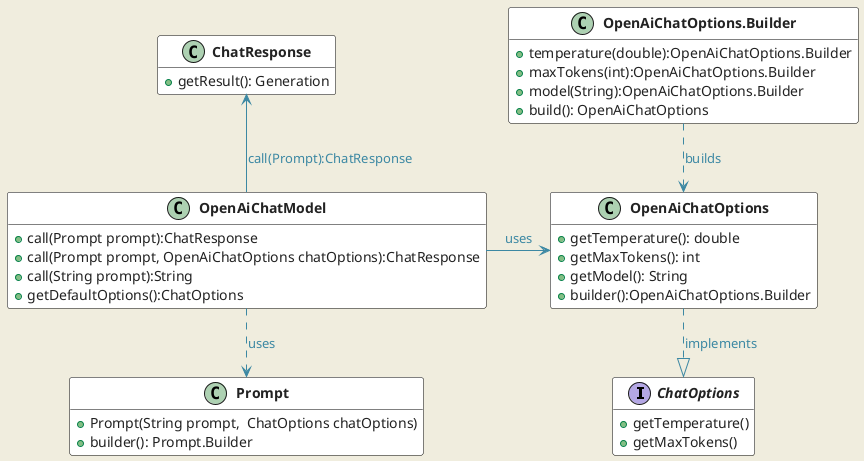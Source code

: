 @startuml
'https://plantuml.com/class-diagram
set namespaceSeparator none
scale 1
skinparam padding 0
skinparam ranksep 50
hide empty attributes
skinparam Handwritten false
skinparam ClassBorderColor black
skinparam BackgroundColor #F0EDDE
skinparam ClassAttributeFontColor #222222
skinparam ClassFontStyle bold

skinparam class {
  ArrowColor #3C88A3
  ArrowFontColor #3C88A3
  hide empty attributes
  skinparam Handwritten false
  skinparam ClassBorderColor black
  BackgroundColor #FFFFFF
}

interface ChatOptions {
    +getTemperature()
    +getMaxTokens()
}

class OpenAiChatOptions {
    +getTemperature(): double
    +getMaxTokens(): int
    +getModel(): String
    +builder():OpenAiChatOptions.Builder
}

class "OpenAiChatOptions.Builder" as ob {
    +temperature(double):OpenAiChatOptions.Builder
    +maxTokens(int):OpenAiChatOptions.Builder
    +model(String):OpenAiChatOptions.Builder
    +build(): OpenAiChatOptions
}


class "OpenAiChatModel" as om {
    +call(Prompt prompt):ChatResponse
    +call(Prompt prompt, OpenAiChatOptions chatOptions):ChatResponse
    +call(String prompt):String
    +getDefaultOptions():ChatOptions
}

class "Prompt" as p {
  +Prompt(String prompt,  ChatOptions chatOptions)
  +builder(): Prompt.Builder
}

class "ChatResponse" as cr {
  +getResult(): Generation
}

ChatOptions <|.up. OpenAiChatOptions:implements

ob ..> OpenAiChatOptions : builds

om .down.> p : uses
om -up-> cr : call(Prompt):ChatResponse
om -right-> OpenAiChatOptions : uses


@enduml